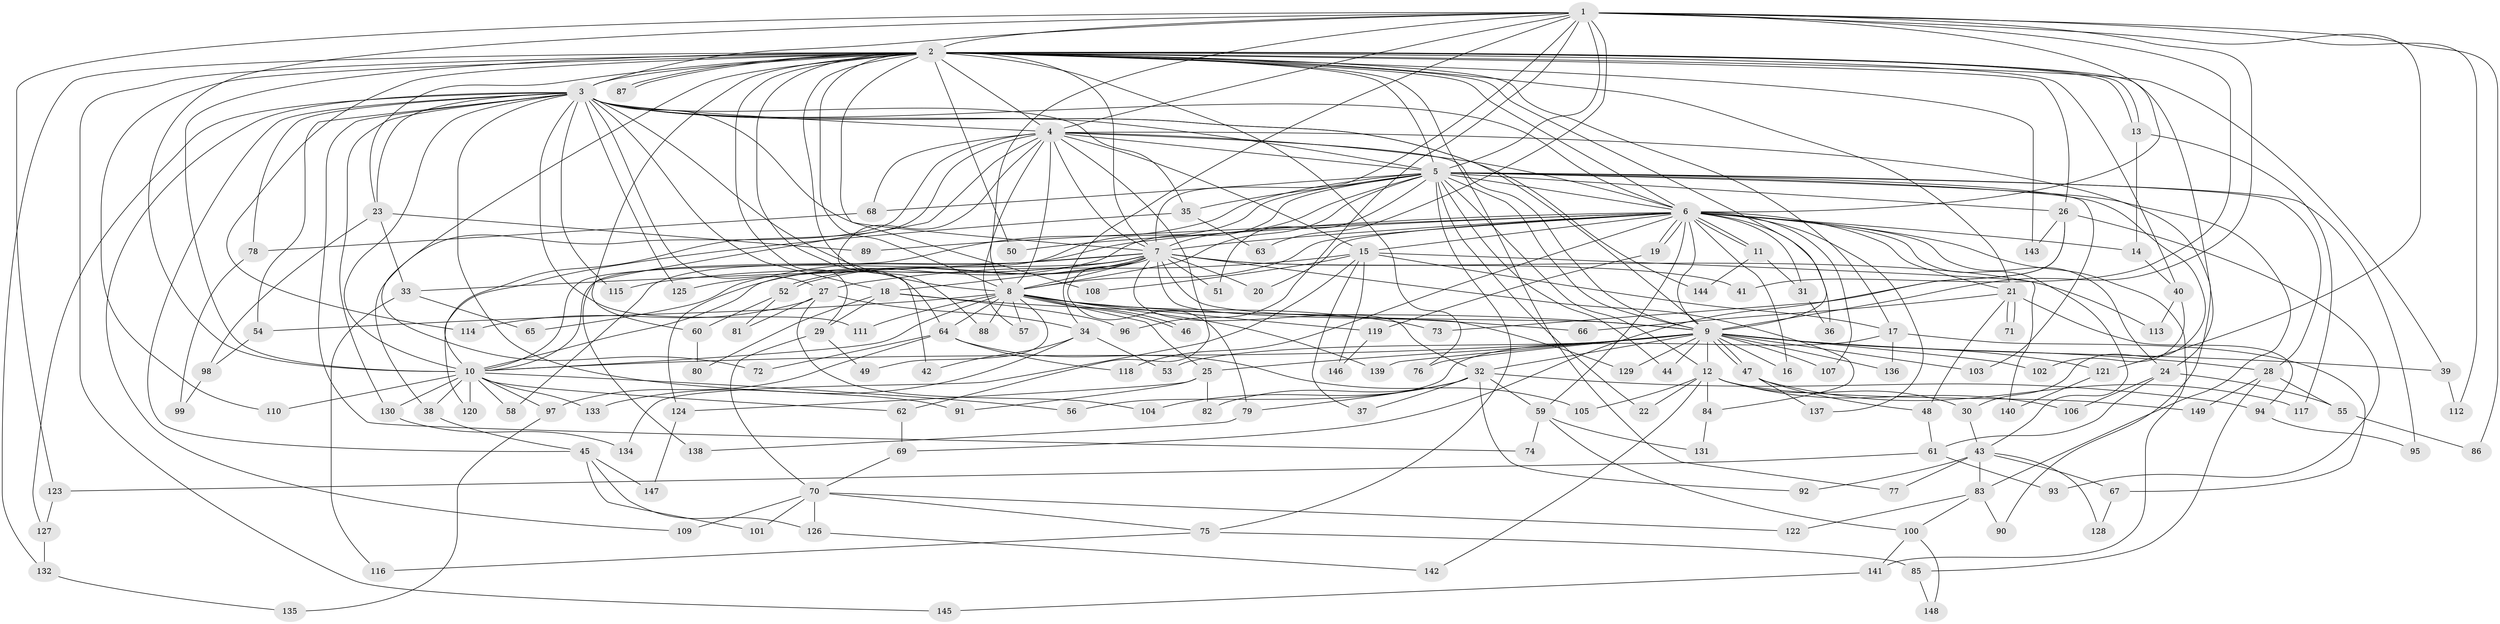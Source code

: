 // coarse degree distribution, {17: 0.025210084033613446, 32: 0.01680672268907563, 25: 0.01680672268907563, 27: 0.008403361344537815, 23: 0.008403361344537815, 20: 0.008403361344537815, 4: 0.07563025210084033, 10: 0.008403361344537815, 3: 0.16806722689075632, 9: 0.008403361344537815, 2: 0.5042016806722689, 6: 0.058823529411764705, 7: 0.01680672268907563, 5: 0.058823529411764705, 1: 0.008403361344537815, 8: 0.008403361344537815}
// Generated by graph-tools (version 1.1) at 2025/41/03/06/25 10:41:31]
// undirected, 149 vertices, 323 edges
graph export_dot {
graph [start="1"]
  node [color=gray90,style=filled];
  1;
  2;
  3;
  4;
  5;
  6;
  7;
  8;
  9;
  10;
  11;
  12;
  13;
  14;
  15;
  16;
  17;
  18;
  19;
  20;
  21;
  22;
  23;
  24;
  25;
  26;
  27;
  28;
  29;
  30;
  31;
  32;
  33;
  34;
  35;
  36;
  37;
  38;
  39;
  40;
  41;
  42;
  43;
  44;
  45;
  46;
  47;
  48;
  49;
  50;
  51;
  52;
  53;
  54;
  55;
  56;
  57;
  58;
  59;
  60;
  61;
  62;
  63;
  64;
  65;
  66;
  67;
  68;
  69;
  70;
  71;
  72;
  73;
  74;
  75;
  76;
  77;
  78;
  79;
  80;
  81;
  82;
  83;
  84;
  85;
  86;
  87;
  88;
  89;
  90;
  91;
  92;
  93;
  94;
  95;
  96;
  97;
  98;
  99;
  100;
  101;
  102;
  103;
  104;
  105;
  106;
  107;
  108;
  109;
  110;
  111;
  112;
  113;
  114;
  115;
  116;
  117;
  118;
  119;
  120;
  121;
  122;
  123;
  124;
  125;
  126;
  127;
  128;
  129;
  130;
  131;
  132;
  133;
  134;
  135;
  136;
  137;
  138;
  139;
  140;
  141;
  142;
  143;
  144;
  145;
  146;
  147;
  148;
  149;
  1 -- 2;
  1 -- 3;
  1 -- 4;
  1 -- 5;
  1 -- 6;
  1 -- 7;
  1 -- 8;
  1 -- 9;
  1 -- 10;
  1 -- 34;
  1 -- 41;
  1 -- 63;
  1 -- 86;
  1 -- 96;
  1 -- 112;
  1 -- 121;
  1 -- 123;
  2 -- 3;
  2 -- 4;
  2 -- 5;
  2 -- 6;
  2 -- 7;
  2 -- 8;
  2 -- 9;
  2 -- 10;
  2 -- 13;
  2 -- 13;
  2 -- 17;
  2 -- 21;
  2 -- 23;
  2 -- 24;
  2 -- 26;
  2 -- 29;
  2 -- 39;
  2 -- 40;
  2 -- 50;
  2 -- 60;
  2 -- 64;
  2 -- 72;
  2 -- 76;
  2 -- 77;
  2 -- 87;
  2 -- 87;
  2 -- 88;
  2 -- 108;
  2 -- 110;
  2 -- 114;
  2 -- 132;
  2 -- 143;
  2 -- 145;
  3 -- 4;
  3 -- 5;
  3 -- 6;
  3 -- 7;
  3 -- 8;
  3 -- 9;
  3 -- 10;
  3 -- 18;
  3 -- 23;
  3 -- 27;
  3 -- 35;
  3 -- 45;
  3 -- 54;
  3 -- 74;
  3 -- 78;
  3 -- 91;
  3 -- 109;
  3 -- 111;
  3 -- 115;
  3 -- 125;
  3 -- 127;
  3 -- 130;
  3 -- 144;
  4 -- 5;
  4 -- 6;
  4 -- 7;
  4 -- 8;
  4 -- 9;
  4 -- 10;
  4 -- 15;
  4 -- 38;
  4 -- 42;
  4 -- 57;
  4 -- 62;
  4 -- 68;
  4 -- 90;
  4 -- 138;
  5 -- 6;
  5 -- 7;
  5 -- 8;
  5 -- 9;
  5 -- 10;
  5 -- 12;
  5 -- 22;
  5 -- 26;
  5 -- 28;
  5 -- 30;
  5 -- 35;
  5 -- 44;
  5 -- 51;
  5 -- 58;
  5 -- 68;
  5 -- 75;
  5 -- 83;
  5 -- 95;
  5 -- 103;
  5 -- 124;
  6 -- 7;
  6 -- 8;
  6 -- 9;
  6 -- 10;
  6 -- 11;
  6 -- 11;
  6 -- 14;
  6 -- 15;
  6 -- 16;
  6 -- 19;
  6 -- 19;
  6 -- 20;
  6 -- 21;
  6 -- 24;
  6 -- 31;
  6 -- 36;
  6 -- 43;
  6 -- 50;
  6 -- 59;
  6 -- 89;
  6 -- 107;
  6 -- 118;
  6 -- 137;
  6 -- 141;
  7 -- 8;
  7 -- 9;
  7 -- 10;
  7 -- 18;
  7 -- 20;
  7 -- 32;
  7 -- 33;
  7 -- 41;
  7 -- 51;
  7 -- 52;
  7 -- 52;
  7 -- 65;
  7 -- 79;
  7 -- 84;
  7 -- 113;
  7 -- 115;
  7 -- 125;
  7 -- 129;
  8 -- 9;
  8 -- 10;
  8 -- 25;
  8 -- 46;
  8 -- 46;
  8 -- 49;
  8 -- 54;
  8 -- 57;
  8 -- 64;
  8 -- 73;
  8 -- 88;
  8 -- 111;
  8 -- 119;
  8 -- 139;
  9 -- 10;
  9 -- 12;
  9 -- 16;
  9 -- 25;
  9 -- 28;
  9 -- 32;
  9 -- 39;
  9 -- 44;
  9 -- 47;
  9 -- 47;
  9 -- 53;
  9 -- 76;
  9 -- 102;
  9 -- 103;
  9 -- 107;
  9 -- 121;
  9 -- 129;
  9 -- 136;
  9 -- 139;
  10 -- 38;
  10 -- 56;
  10 -- 58;
  10 -- 62;
  10 -- 97;
  10 -- 110;
  10 -- 120;
  10 -- 130;
  10 -- 133;
  11 -- 31;
  11 -- 144;
  12 -- 22;
  12 -- 30;
  12 -- 84;
  12 -- 105;
  12 -- 106;
  12 -- 142;
  12 -- 149;
  13 -- 14;
  13 -- 117;
  14 -- 40;
  15 -- 17;
  15 -- 27;
  15 -- 37;
  15 -- 108;
  15 -- 134;
  15 -- 140;
  15 -- 146;
  17 -- 56;
  17 -- 67;
  17 -- 136;
  18 -- 29;
  18 -- 66;
  18 -- 80;
  18 -- 96;
  19 -- 119;
  21 -- 48;
  21 -- 66;
  21 -- 71;
  21 -- 71;
  21 -- 94;
  23 -- 33;
  23 -- 89;
  23 -- 98;
  24 -- 55;
  24 -- 61;
  24 -- 106;
  25 -- 82;
  25 -- 91;
  25 -- 124;
  26 -- 69;
  26 -- 73;
  26 -- 93;
  26 -- 143;
  27 -- 34;
  27 -- 81;
  27 -- 104;
  27 -- 114;
  28 -- 55;
  28 -- 85;
  28 -- 149;
  29 -- 49;
  29 -- 70;
  30 -- 43;
  31 -- 36;
  32 -- 37;
  32 -- 59;
  32 -- 79;
  32 -- 82;
  32 -- 92;
  32 -- 94;
  32 -- 104;
  33 -- 65;
  33 -- 116;
  34 -- 42;
  34 -- 53;
  34 -- 133;
  35 -- 63;
  35 -- 120;
  38 -- 45;
  39 -- 112;
  40 -- 102;
  40 -- 113;
  43 -- 67;
  43 -- 77;
  43 -- 83;
  43 -- 92;
  43 -- 128;
  45 -- 101;
  45 -- 126;
  45 -- 147;
  47 -- 48;
  47 -- 117;
  47 -- 137;
  48 -- 61;
  52 -- 60;
  52 -- 81;
  54 -- 98;
  55 -- 86;
  59 -- 74;
  59 -- 100;
  59 -- 131;
  60 -- 80;
  61 -- 93;
  61 -- 123;
  62 -- 69;
  64 -- 72;
  64 -- 97;
  64 -- 105;
  64 -- 118;
  67 -- 128;
  68 -- 78;
  69 -- 70;
  70 -- 75;
  70 -- 101;
  70 -- 109;
  70 -- 122;
  70 -- 126;
  75 -- 85;
  75 -- 116;
  78 -- 99;
  79 -- 138;
  83 -- 90;
  83 -- 100;
  83 -- 122;
  84 -- 131;
  85 -- 148;
  94 -- 95;
  97 -- 135;
  98 -- 99;
  100 -- 141;
  100 -- 148;
  119 -- 146;
  121 -- 140;
  123 -- 127;
  124 -- 147;
  126 -- 142;
  127 -- 132;
  130 -- 134;
  132 -- 135;
  141 -- 145;
}
